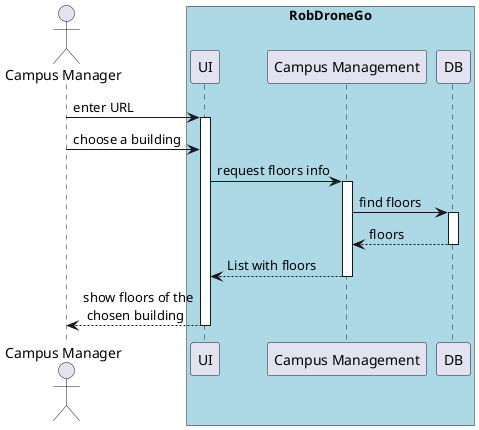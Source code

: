 @startuml SD Lv2

actor "Campus Manager" as user
box "RobDroneGo" #LightBlue
participant "UI" as ui
    participant "Campus Management" as campus
    participant "DB" as DB
end box

user -> ui : enter URL
activate ui
user -> ui : choose a building

ui -> campus : request floors info
activate campus

campus -> DB : find floors
activate DB
DB --> campus : floors
deactivate DB

ui <-- campus : List with floors
deactivate campus

ui --> user : show floors of the\n chosen building
deactivate ui
@enduml